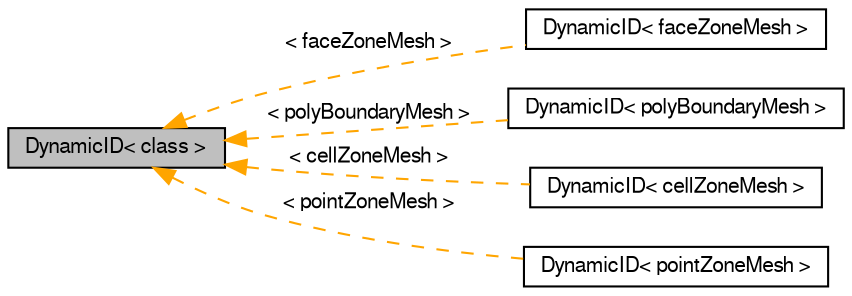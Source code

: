 digraph "DynamicID&lt; class &gt;"
{
  bgcolor="transparent";
  edge [fontname="FreeSans",fontsize="10",labelfontname="FreeSans",labelfontsize="10"];
  node [fontname="FreeSans",fontsize="10",shape=record];
  rankdir="LR";
  Node1 [label="DynamicID\< class \>",height=0.2,width=0.4,color="black", fillcolor="grey75", style="filled" fontcolor="black"];
  Node1 -> Node2 [dir="back",color="orange",fontsize="10",style="dashed",label=" \< faceZoneMesh \>" ,fontname="FreeSans"];
  Node2 [label="DynamicID\< faceZoneMesh \>",height=0.2,width=0.4,color="black",URL="$a00577.html"];
  Node1 -> Node3 [dir="back",color="orange",fontsize="10",style="dashed",label=" \< polyBoundaryMesh \>" ,fontname="FreeSans"];
  Node3 [label="DynamicID\< polyBoundaryMesh \>",height=0.2,width=0.4,color="black",URL="$a00577.html"];
  Node1 -> Node4 [dir="back",color="orange",fontsize="10",style="dashed",label=" \< cellZoneMesh \>" ,fontname="FreeSans"];
  Node4 [label="DynamicID\< cellZoneMesh \>",height=0.2,width=0.4,color="black",URL="$a00577.html"];
  Node1 -> Node5 [dir="back",color="orange",fontsize="10",style="dashed",label=" \< pointZoneMesh \>" ,fontname="FreeSans"];
  Node5 [label="DynamicID\< pointZoneMesh \>",height=0.2,width=0.4,color="black",URL="$a00577.html"];
}
